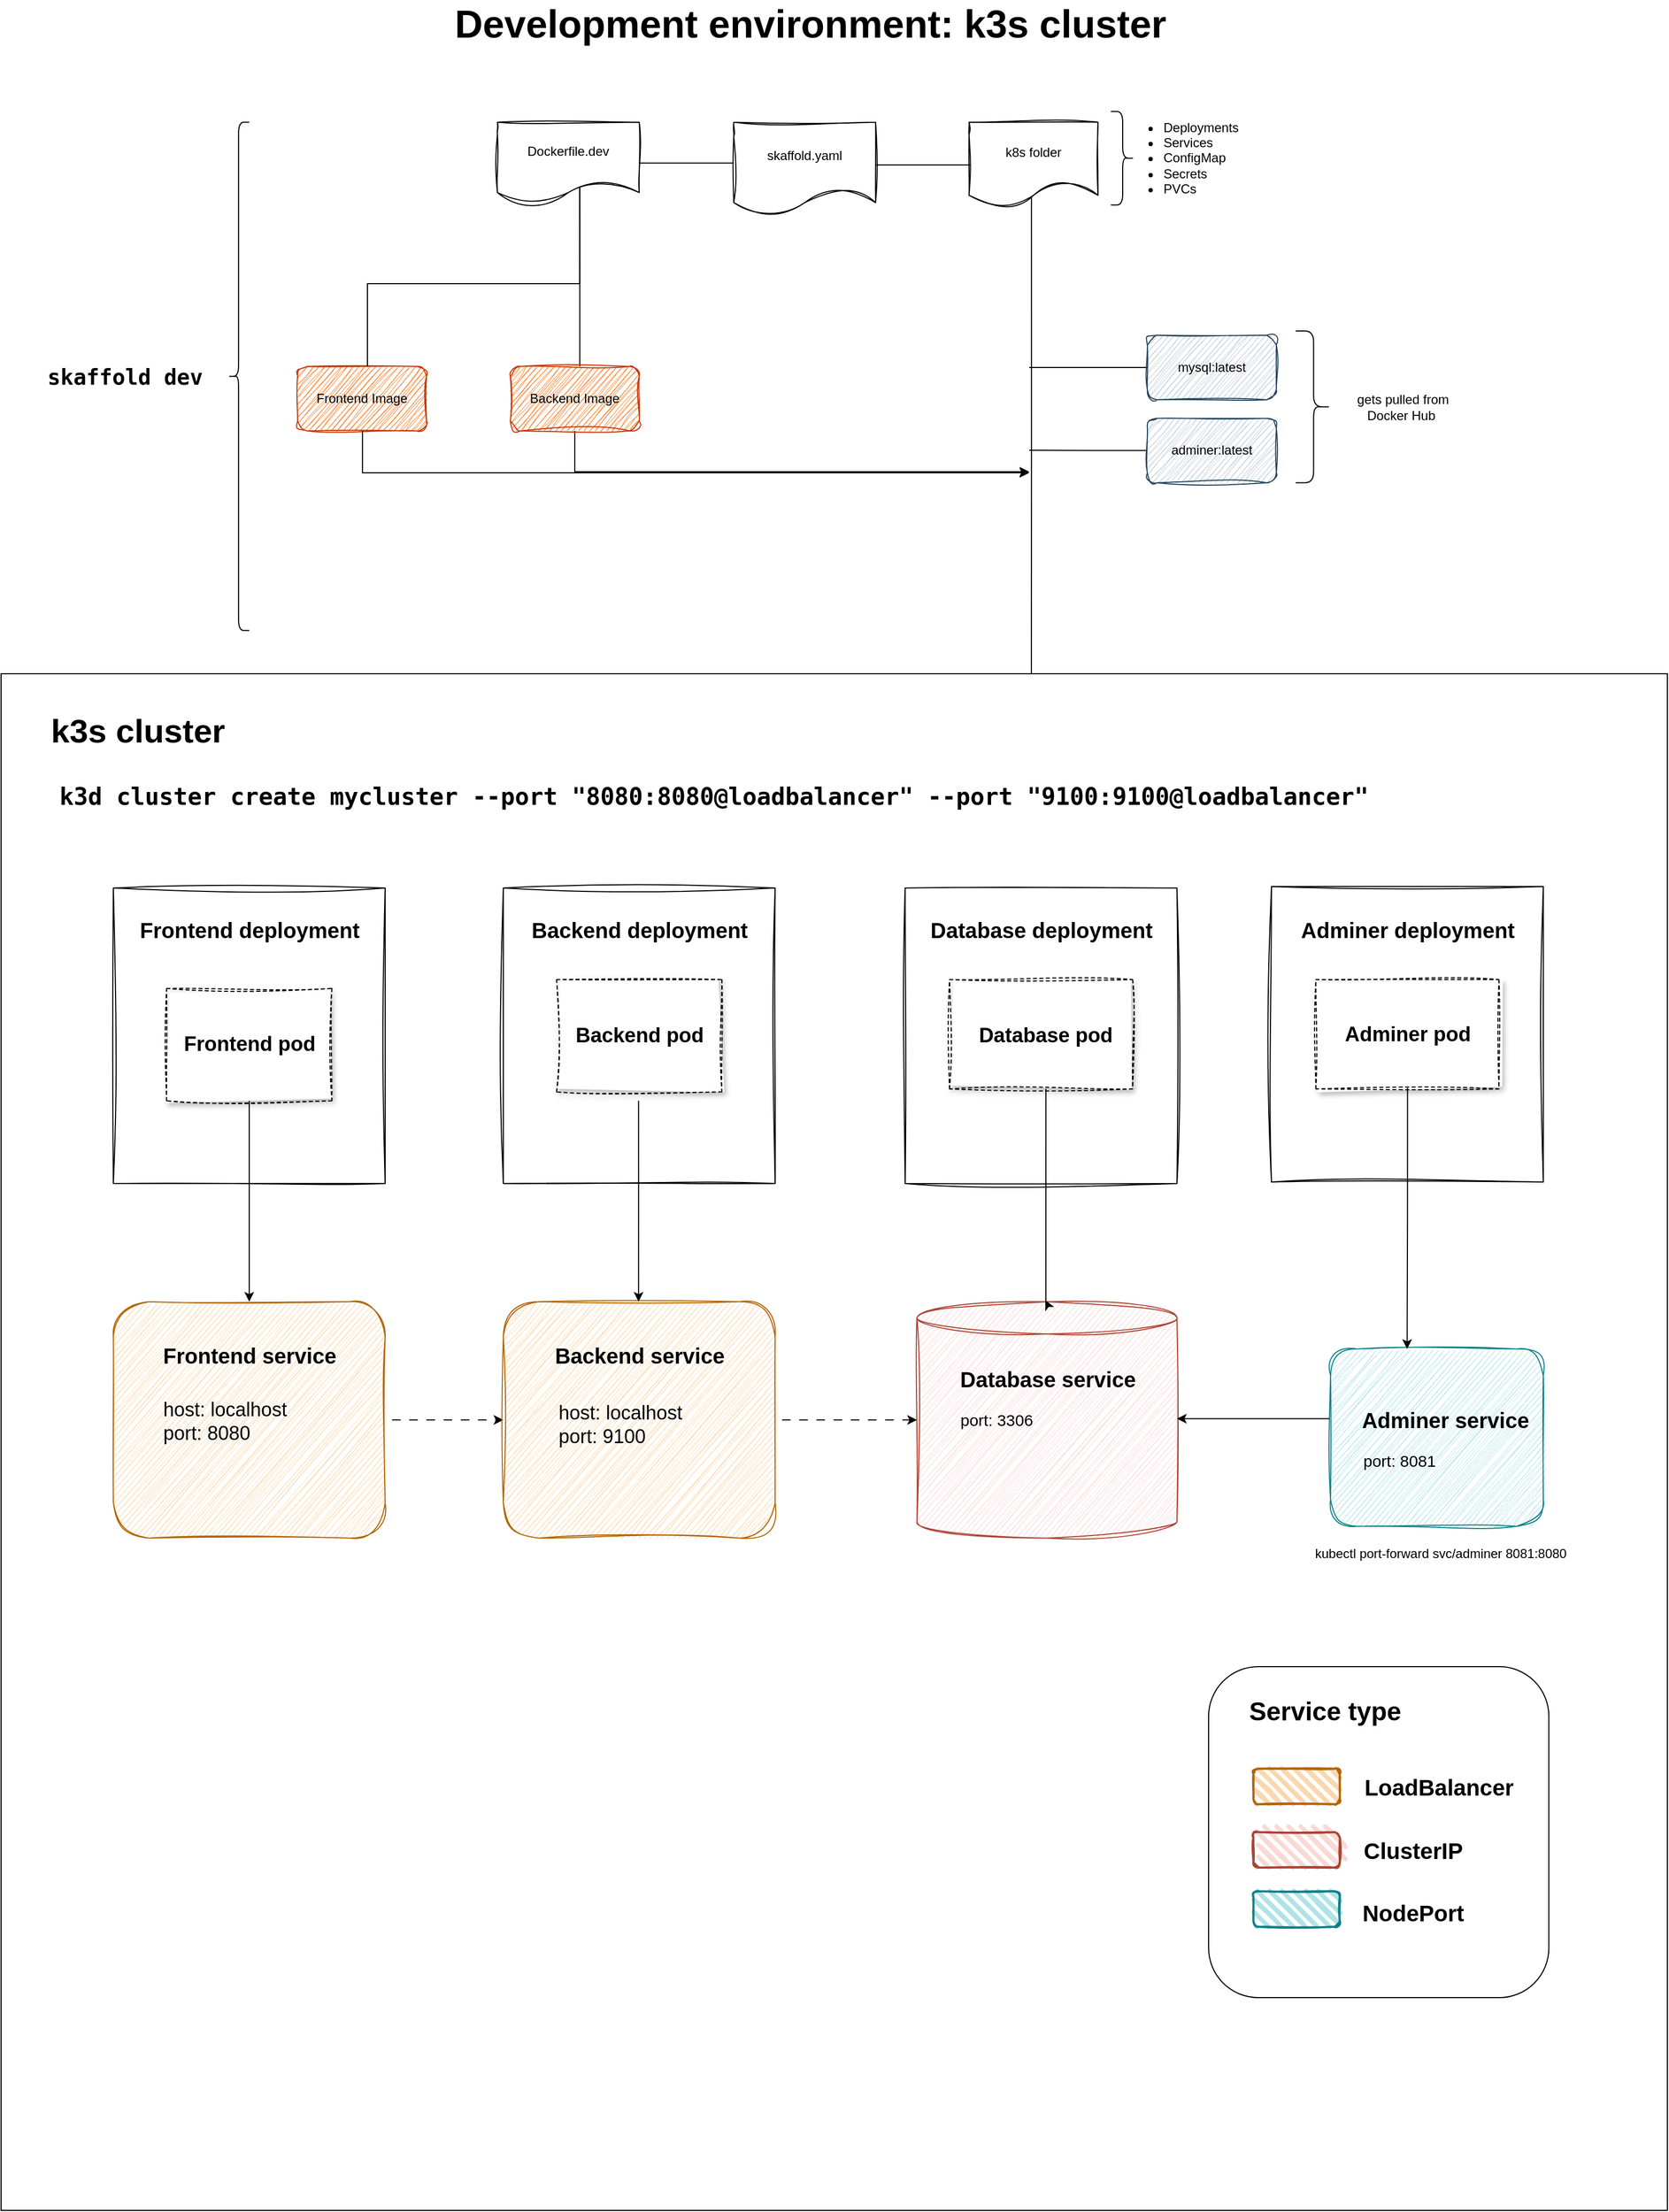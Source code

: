<mxfile version="24.8.4">
  <diagram id="C5RBs43oDa-KdzZeNtuy" name="Page-1">
    <mxGraphModel dx="2484" dy="1638" grid="1" gridSize="11" guides="1" tooltips="1" connect="1" arrows="1" fold="1" page="1" pageScale="1" pageWidth="6000" pageHeight="3000" math="0" shadow="0">
      <root>
        <mxCell id="WIyWlLk6GJQsqaUBKTNV-0" />
        <mxCell id="WIyWlLk6GJQsqaUBKTNV-1" parent="WIyWlLk6GJQsqaUBKTNV-0" />
        <mxCell id="Td7zW-o2DTwXKr2sYSDe-17" style="edgeStyle=orthogonalEdgeStyle;rounded=0;orthogonalLoop=1;jettySize=auto;html=1;exitX=0.581;exitY=0.788;exitDx=0;exitDy=0;exitPerimeter=0;endArrow=none;endFill=0;" edge="1" parent="WIyWlLk6GJQsqaUBKTNV-1" source="Td7zW-o2DTwXKr2sYSDe-0" target="Td7zW-o2DTwXKr2sYSDe-10">
          <mxGeometry relative="1" as="geometry">
            <mxPoint x="1254.03" y="275.4" as="sourcePoint" />
            <mxPoint x="1246.87" y="440.0" as="targetPoint" />
            <Array as="points">
              <mxPoint x="1243" y="275" />
              <mxPoint x="1243" y="275" />
            </Array>
          </mxGeometry>
        </mxCell>
        <mxCell id="Td7zW-o2DTwXKr2sYSDe-0" value="Dockerfile.dev" style="shape=document;whiteSpace=wrap;html=1;boundedLbl=1;sketch=1;curveFitting=1;jiggle=2;" vertex="1" parent="WIyWlLk6GJQsqaUBKTNV-1">
          <mxGeometry x="1166" y="212.75" width="132" height="77" as="geometry" />
        </mxCell>
        <mxCell id="Td7zW-o2DTwXKr2sYSDe-1" value="skaffold.yaml" style="shape=document;whiteSpace=wrap;html=1;boundedLbl=1;sketch=1;curveFitting=1;jiggle=2;" vertex="1" parent="WIyWlLk6GJQsqaUBKTNV-1">
          <mxGeometry x="1386" y="212.75" width="132" height="88" as="geometry" />
        </mxCell>
        <mxCell id="Td7zW-o2DTwXKr2sYSDe-88" style="edgeStyle=orthogonalEdgeStyle;rounded=0;orthogonalLoop=1;jettySize=auto;html=1;exitX=0.484;exitY=0.86;exitDx=0;exitDy=0;exitPerimeter=0;" edge="1" parent="WIyWlLk6GJQsqaUBKTNV-1" source="Td7zW-o2DTwXKr2sYSDe-2">
          <mxGeometry relative="1" as="geometry">
            <mxPoint x="1663" y="737" as="targetPoint" />
            <Array as="points">
              <mxPoint x="1663" y="517" />
              <mxPoint x="1663" y="517" />
            </Array>
          </mxGeometry>
        </mxCell>
        <mxCell id="Td7zW-o2DTwXKr2sYSDe-2" value="k8s folder" style="shape=document;whiteSpace=wrap;html=1;boundedLbl=1;sketch=1;curveFitting=1;jiggle=2;" vertex="1" parent="WIyWlLk6GJQsqaUBKTNV-1">
          <mxGeometry x="1605" y="212.75" width="120" height="80" as="geometry" />
        </mxCell>
        <mxCell id="Td7zW-o2DTwXKr2sYSDe-4" value="&lt;font style=&quot;font-size: 36px;&quot;&gt;Development environment: k3s cluster&lt;/font&gt;" style="text;strokeColor=none;fillColor=none;html=1;fontSize=32;fontStyle=1;verticalAlign=middle;align=center;" vertex="1" parent="WIyWlLk6GJQsqaUBKTNV-1">
          <mxGeometry x="1286" y="99" width="341" height="44" as="geometry" />
        </mxCell>
        <mxCell id="Td7zW-o2DTwXKr2sYSDe-5" style="edgeStyle=orthogonalEdgeStyle;rounded=0;orthogonalLoop=1;jettySize=auto;html=1;endArrow=none;endFill=0;" edge="1" parent="WIyWlLk6GJQsqaUBKTNV-1" source="Td7zW-o2DTwXKr2sYSDe-0">
          <mxGeometry relative="1" as="geometry">
            <mxPoint x="1386" y="250.75" as="targetPoint" />
          </mxGeometry>
        </mxCell>
        <mxCell id="Td7zW-o2DTwXKr2sYSDe-6" style="edgeStyle=orthogonalEdgeStyle;rounded=0;orthogonalLoop=1;jettySize=auto;html=1;endArrow=none;endFill=0;" edge="1" parent="WIyWlLk6GJQsqaUBKTNV-1">
          <mxGeometry relative="1" as="geometry">
            <mxPoint x="1518" y="252.53" as="sourcePoint" />
            <mxPoint x="1606" y="252.53" as="targetPoint" />
          </mxGeometry>
        </mxCell>
        <mxCell id="Td7zW-o2DTwXKr2sYSDe-7" value="" style="shape=curlyBracket;whiteSpace=wrap;html=1;rounded=1;flipH=1;labelPosition=right;verticalLabelPosition=middle;align=left;verticalAlign=middle;" vertex="1" parent="WIyWlLk6GJQsqaUBKTNV-1">
          <mxGeometry x="1737" y="202.75" width="22" height="87" as="geometry" />
        </mxCell>
        <mxCell id="Td7zW-o2DTwXKr2sYSDe-8" value="&lt;ul&gt;&lt;li&gt;Deployments&lt;/li&gt;&lt;li&gt;&lt;span style=&quot;background-color: initial;&quot;&gt;Services&lt;/span&gt;&lt;/li&gt;&lt;li&gt;&lt;span style=&quot;background-color: initial;&quot;&gt;ConfigMap&lt;/span&gt;&lt;/li&gt;&lt;li&gt;&lt;span style=&quot;background-color: initial;&quot;&gt;Secrets&lt;/span&gt;&lt;/li&gt;&lt;li&gt;&lt;span style=&quot;background-color: initial;&quot;&gt;PVCs&lt;/span&gt;&lt;/li&gt;&lt;/ul&gt;" style="text;strokeColor=none;fillColor=none;html=1;whiteSpace=wrap;verticalAlign=middle;overflow=hidden;rounded=0;sketch=1;curveFitting=1;jiggle=2;" vertex="1" parent="WIyWlLk6GJQsqaUBKTNV-1">
          <mxGeometry x="1743.5" y="195" width="132" height="102.5" as="geometry" />
        </mxCell>
        <mxCell id="Td7zW-o2DTwXKr2sYSDe-9" value="Frontend Image" style="rounded=1;whiteSpace=wrap;html=1;sketch=1;curveFitting=1;jiggle=2;fillColor=#fa6800;strokeColor=#C73500;fontColor=#000000;" vertex="1" parent="WIyWlLk6GJQsqaUBKTNV-1">
          <mxGeometry x="980" y="440" width="120" height="60" as="geometry" />
        </mxCell>
        <mxCell id="Td7zW-o2DTwXKr2sYSDe-90" style="edgeStyle=orthogonalEdgeStyle;rounded=0;orthogonalLoop=1;jettySize=auto;html=1;exitX=0.5;exitY=1;exitDx=0;exitDy=0;" edge="1" parent="WIyWlLk6GJQsqaUBKTNV-1" source="Td7zW-o2DTwXKr2sYSDe-10">
          <mxGeometry relative="1" as="geometry">
            <mxPoint x="1661" y="538" as="targetPoint" />
            <Array as="points">
              <mxPoint x="1238" y="538" />
            </Array>
          </mxGeometry>
        </mxCell>
        <mxCell id="Td7zW-o2DTwXKr2sYSDe-107" style="edgeStyle=orthogonalEdgeStyle;rounded=0;orthogonalLoop=1;jettySize=auto;html=1;exitX=1;exitY=0.5;exitDx=0;exitDy=0;" edge="1" parent="WIyWlLk6GJQsqaUBKTNV-1" source="Td7zW-o2DTwXKr2sYSDe-10">
          <mxGeometry relative="1" as="geometry">
            <mxPoint x="1298" y="470.118" as="targetPoint" />
          </mxGeometry>
        </mxCell>
        <mxCell id="Td7zW-o2DTwXKr2sYSDe-10" value="Backend Image" style="rounded=1;whiteSpace=wrap;html=1;sketch=1;curveFitting=1;jiggle=2;fillColor=#fa6800;fontColor=#000000;strokeColor=#C73500;" vertex="1" parent="WIyWlLk6GJQsqaUBKTNV-1">
          <mxGeometry x="1178" y="440" width="120" height="60" as="geometry" />
        </mxCell>
        <mxCell id="Td7zW-o2DTwXKr2sYSDe-110" style="edgeStyle=orthogonalEdgeStyle;rounded=0;orthogonalLoop=1;jettySize=auto;html=1;endArrow=none;endFill=0;jumpSize=0;" edge="1" parent="WIyWlLk6GJQsqaUBKTNV-1">
          <mxGeometry relative="1" as="geometry">
            <mxPoint x="1661" y="441" as="targetPoint" />
            <mxPoint x="1771.0" y="440.955" as="sourcePoint" />
            <Array as="points">
              <mxPoint x="1661" y="440.95" />
            </Array>
          </mxGeometry>
        </mxCell>
        <mxCell id="Td7zW-o2DTwXKr2sYSDe-11" value="mysql:latest" style="rounded=1;whiteSpace=wrap;html=1;sketch=1;curveFitting=1;jiggle=2;fillColor=#bac8d3;strokeColor=#23445d;" vertex="1" parent="WIyWlLk6GJQsqaUBKTNV-1">
          <mxGeometry x="1771.0" y="411" width="120" height="60" as="geometry" />
        </mxCell>
        <mxCell id="Td7zW-o2DTwXKr2sYSDe-13" value="" style="shape=curlyBracket;whiteSpace=wrap;html=1;rounded=1;flipH=1;labelPosition=right;verticalLabelPosition=middle;align=left;verticalAlign=middle;size=0.5;direction=east;" vertex="1" parent="WIyWlLk6GJQsqaUBKTNV-1">
          <mxGeometry x="1909.07" y="407" width="33.25" height="141.25" as="geometry" />
        </mxCell>
        <mxCell id="Td7zW-o2DTwXKr2sYSDe-15" value="gets pulled from Docker Hub&amp;nbsp;" style="text;html=1;align=center;verticalAlign=middle;whiteSpace=wrap;rounded=0;" vertex="1" parent="WIyWlLk6GJQsqaUBKTNV-1">
          <mxGeometry x="1964.57" y="446.62" width="88" height="62" as="geometry" />
        </mxCell>
        <mxCell id="Td7zW-o2DTwXKr2sYSDe-16" style="edgeStyle=orthogonalEdgeStyle;rounded=0;orthogonalLoop=1;jettySize=auto;html=1;exitX=0.58;exitY=0.785;exitDx=0;exitDy=0;exitPerimeter=0;endArrow=none;endFill=0;" edge="1" parent="WIyWlLk6GJQsqaUBKTNV-1" source="Td7zW-o2DTwXKr2sYSDe-0">
          <mxGeometry relative="1" as="geometry">
            <mxPoint x="1045" y="275" as="sourcePoint" />
            <mxPoint x="1045" y="440" as="targetPoint" />
            <Array as="points">
              <mxPoint x="1045" y="363" />
              <mxPoint x="1045" y="363" />
              <mxPoint x="1045" y="429" />
            </Array>
          </mxGeometry>
        </mxCell>
        <mxCell id="Td7zW-o2DTwXKr2sYSDe-20" value="" style="rounded=0;whiteSpace=wrap;html=1;movable=0;resizable=0;rotatable=0;deletable=0;editable=0;locked=1;connectable=0;" vertex="1" parent="WIyWlLk6GJQsqaUBKTNV-1">
          <mxGeometry x="704" y="726" width="1551" height="1430" as="geometry" />
        </mxCell>
        <mxCell id="Td7zW-o2DTwXKr2sYSDe-58" value="&lt;pre&gt;&lt;font style=&quot;font-size: 22px;&quot;&gt;k3d cluster create mycluster --port &quot;8080:8080@loadbalancer&quot; --port &quot;9100:9100@loadbalancer&quot;&amp;nbsp;&lt;/font&gt;&amp;nbsp;&lt;/pre&gt;" style="text;strokeColor=none;fillColor=none;html=1;fontSize=24;fontStyle=1;verticalAlign=middle;align=center;" vertex="1" parent="WIyWlLk6GJQsqaUBKTNV-1">
          <mxGeometry x="781" y="799" width="1199" height="82.5" as="geometry" />
        </mxCell>
        <mxCell id="Td7zW-o2DTwXKr2sYSDe-59" value="" style="rounded=0;whiteSpace=wrap;html=1;sketch=1;curveFitting=1;jiggle=2;" vertex="1" parent="WIyWlLk6GJQsqaUBKTNV-1">
          <mxGeometry x="808.5" y="925.37" width="253" height="275" as="geometry" />
        </mxCell>
        <mxCell id="Td7zW-o2DTwXKr2sYSDe-60" value="Frontend deployment" style="text;strokeColor=none;fillColor=none;html=1;fontSize=20;fontStyle=1;verticalAlign=middle;align=center;" vertex="1" parent="WIyWlLk6GJQsqaUBKTNV-1">
          <mxGeometry x="797.5" y="936.37" width="275" height="55" as="geometry" />
        </mxCell>
        <mxCell id="Td7zW-o2DTwXKr2sYSDe-61" style="edgeStyle=orthogonalEdgeStyle;rounded=0;orthogonalLoop=1;jettySize=auto;html=1;exitX=0.5;exitY=1;exitDx=0;exitDy=0;flowAnimation=0;" edge="1" parent="WIyWlLk6GJQsqaUBKTNV-1" source="Td7zW-o2DTwXKr2sYSDe-62" target="Td7zW-o2DTwXKr2sYSDe-65">
          <mxGeometry relative="1" as="geometry" />
        </mxCell>
        <mxCell id="Td7zW-o2DTwXKr2sYSDe-62" value="" style="rounded=0;whiteSpace=wrap;html=1;dashed=1;glass=0;shadow=1;sketch=1;curveFitting=1;jiggle=2;" vertex="1" parent="WIyWlLk6GJQsqaUBKTNV-1">
          <mxGeometry x="858.06" y="1018.87" width="153.87" height="104.5" as="geometry" />
        </mxCell>
        <mxCell id="Td7zW-o2DTwXKr2sYSDe-63" value="Frontend pod" style="text;strokeColor=none;fillColor=none;html=1;fontSize=19;fontStyle=1;verticalAlign=middle;align=center;" vertex="1" parent="WIyWlLk6GJQsqaUBKTNV-1">
          <mxGeometry x="874.25" y="1054.62" width="121.5" height="33" as="geometry" />
        </mxCell>
        <mxCell id="Td7zW-o2DTwXKr2sYSDe-64" style="edgeStyle=orthogonalEdgeStyle;rounded=0;orthogonalLoop=1;jettySize=auto;html=1;exitX=1;exitY=0.5;exitDx=0;exitDy=0;flowAnimation=1;" edge="1" parent="WIyWlLk6GJQsqaUBKTNV-1" source="Td7zW-o2DTwXKr2sYSDe-65" target="Td7zW-o2DTwXKr2sYSDe-72">
          <mxGeometry relative="1" as="geometry" />
        </mxCell>
        <mxCell id="Td7zW-o2DTwXKr2sYSDe-65" value="" style="rounded=1;whiteSpace=wrap;html=1;sketch=1;curveFitting=1;jiggle=2;fillColor=#fad7ac;strokeColor=#B46504;" vertex="1" parent="WIyWlLk6GJQsqaUBKTNV-1">
          <mxGeometry x="808.5" y="1310.37" width="253" height="220" as="geometry" />
        </mxCell>
        <mxCell id="Td7zW-o2DTwXKr2sYSDe-66" value="Frontend service" style="text;strokeColor=none;fillColor=none;html=1;fontSize=20;fontStyle=1;verticalAlign=middle;align=center;" vertex="1" parent="WIyWlLk6GJQsqaUBKTNV-1">
          <mxGeometry x="797.5" y="1332.37" width="275" height="55" as="geometry" />
        </mxCell>
        <mxCell id="Td7zW-o2DTwXKr2sYSDe-67" value="&lt;font style=&quot;font-size: 18px;&quot;&gt;host: localhost&lt;/font&gt;&lt;div style=&quot;font-size: 18px;&quot;&gt;&lt;font style=&quot;font-size: 18px;&quot;&gt;port: 8080&lt;/font&gt;&lt;/div&gt;" style="text;html=1;align=left;verticalAlign=middle;whiteSpace=wrap;rounded=0;fontSize=15;" vertex="1" parent="WIyWlLk6GJQsqaUBKTNV-1">
          <mxGeometry x="853.46" y="1392.87" width="126.54" height="59.13" as="geometry" />
        </mxCell>
        <mxCell id="Td7zW-o2DTwXKr2sYSDe-68" value="" style="rounded=0;whiteSpace=wrap;html=1;sketch=1;curveFitting=1;jiggle=2;" vertex="1" parent="WIyWlLk6GJQsqaUBKTNV-1">
          <mxGeometry x="1171.5" y="925.37" width="253" height="275" as="geometry" />
        </mxCell>
        <mxCell id="Td7zW-o2DTwXKr2sYSDe-69" value="Backend deployment" style="text;strokeColor=none;fillColor=none;html=1;fontSize=20;fontStyle=1;verticalAlign=middle;align=center;" vertex="1" parent="WIyWlLk6GJQsqaUBKTNV-1">
          <mxGeometry x="1160.5" y="936.37" width="275" height="55" as="geometry" />
        </mxCell>
        <mxCell id="Td7zW-o2DTwXKr2sYSDe-70" value="" style="rounded=0;whiteSpace=wrap;html=1;dashed=1;glass=0;shadow=1;sketch=1;curveFitting=1;jiggle=2;" vertex="1" parent="WIyWlLk6GJQsqaUBKTNV-1">
          <mxGeometry x="1221.06" y="1010.62" width="153.87" height="104.5" as="geometry" />
        </mxCell>
        <mxCell id="Td7zW-o2DTwXKr2sYSDe-71" value="Backend pod" style="text;strokeColor=none;fillColor=none;html=1;fontSize=19;fontStyle=1;verticalAlign=middle;align=center;" vertex="1" parent="WIyWlLk6GJQsqaUBKTNV-1">
          <mxGeometry x="1237.25" y="1046.37" width="121.5" height="33" as="geometry" />
        </mxCell>
        <mxCell id="Td7zW-o2DTwXKr2sYSDe-72" value="" style="rounded=1;whiteSpace=wrap;html=1;sketch=1;curveFitting=1;jiggle=2;fillColor=#FAD7AC;strokeColor=#B46504;" vertex="1" parent="WIyWlLk6GJQsqaUBKTNV-1">
          <mxGeometry x="1171.5" y="1310.37" width="253" height="220" as="geometry" />
        </mxCell>
        <mxCell id="Td7zW-o2DTwXKr2sYSDe-73" value="Backend service" style="text;strokeColor=none;fillColor=none;html=1;fontSize=20;fontStyle=1;verticalAlign=middle;align=center;" vertex="1" parent="WIyWlLk6GJQsqaUBKTNV-1">
          <mxGeometry x="1160.5" y="1332.37" width="275" height="55" as="geometry" />
        </mxCell>
        <mxCell id="Td7zW-o2DTwXKr2sYSDe-74" value="host: localhost&lt;div style=&quot;font-size: 18px;&quot;&gt;port: 9100&lt;/div&gt;" style="text;html=1;align=left;verticalAlign=middle;whiteSpace=wrap;rounded=0;fontSize=18;" vertex="1" parent="WIyWlLk6GJQsqaUBKTNV-1">
          <mxGeometry x="1220.75" y="1398.37" width="138" height="53.63" as="geometry" />
        </mxCell>
        <mxCell id="Td7zW-o2DTwXKr2sYSDe-75" style="edgeStyle=orthogonalEdgeStyle;rounded=0;orthogonalLoop=1;jettySize=auto;html=1;exitX=0.5;exitY=1;exitDx=0;exitDy=0;flowAnimation=0;" edge="1" parent="WIyWlLk6GJQsqaUBKTNV-1">
          <mxGeometry relative="1" as="geometry">
            <mxPoint x="1297.37" y="1123.37" as="sourcePoint" />
            <mxPoint x="1297.37" y="1310.37" as="targetPoint" />
            <Array as="points">
              <mxPoint x="1297.37" y="1211.37" />
              <mxPoint x="1297.37" y="1211.37" />
            </Array>
          </mxGeometry>
        </mxCell>
        <mxCell id="Td7zW-o2DTwXKr2sYSDe-76" value="" style="rounded=0;whiteSpace=wrap;html=1;sketch=1;curveFitting=1;jiggle=2;" vertex="1" parent="WIyWlLk6GJQsqaUBKTNV-1">
          <mxGeometry x="1545.5" y="925.37" width="253" height="275" as="geometry" />
        </mxCell>
        <mxCell id="Td7zW-o2DTwXKr2sYSDe-77" value="Database deployment" style="text;strokeColor=none;fillColor=none;html=1;fontSize=20;fontStyle=1;verticalAlign=middle;align=center;" vertex="1" parent="WIyWlLk6GJQsqaUBKTNV-1">
          <mxGeometry x="1534.5" y="936.37" width="275" height="55" as="geometry" />
        </mxCell>
        <mxCell id="Td7zW-o2DTwXKr2sYSDe-78" value="" style="rounded=0;whiteSpace=wrap;html=1;dashed=1;glass=0;shadow=1;sketch=1;curveFitting=1;jiggle=2;" vertex="1" parent="WIyWlLk6GJQsqaUBKTNV-1">
          <mxGeometry x="1586.79" y="1010.62" width="170.43" height="101.75" as="geometry" />
        </mxCell>
        <mxCell id="Td7zW-o2DTwXKr2sYSDe-79" value="Database pod" style="text;strokeColor=none;fillColor=none;html=1;fontSize=19;fontStyle=1;verticalAlign=middle;align=center;" vertex="1" parent="WIyWlLk6GJQsqaUBKTNV-1">
          <mxGeometry x="1615.5" y="1046.37" width="121.5" height="33" as="geometry" />
        </mxCell>
        <mxCell id="Td7zW-o2DTwXKr2sYSDe-80" value="" style="shape=cylinder3;whiteSpace=wrap;html=1;boundedLbl=1;backgroundOutline=1;size=15;sketch=1;curveFitting=1;jiggle=2;fillColor=#fad9d5;strokeColor=#ae4132;" vertex="1" parent="WIyWlLk6GJQsqaUBKTNV-1">
          <mxGeometry x="1556.5" y="1310.37" width="242" height="220" as="geometry" />
        </mxCell>
        <mxCell id="Td7zW-o2DTwXKr2sYSDe-81" value="Database service" style="text;strokeColor=none;fillColor=none;html=1;fontSize=20;fontStyle=1;verticalAlign=middle;align=center;" vertex="1" parent="WIyWlLk6GJQsqaUBKTNV-1">
          <mxGeometry x="1540" y="1354.37" width="275" height="55" as="geometry" />
        </mxCell>
        <mxCell id="Td7zW-o2DTwXKr2sYSDe-82" style="edgeStyle=orthogonalEdgeStyle;rounded=0;orthogonalLoop=1;jettySize=auto;html=1;exitX=0.5;exitY=1;exitDx=0;exitDy=0;flowAnimation=0;" edge="1" parent="WIyWlLk6GJQsqaUBKTNV-1">
          <mxGeometry relative="1" as="geometry">
            <mxPoint x="1676.54" y="1112.33" as="sourcePoint" />
            <mxPoint x="1676" y="1309" as="targetPoint" />
            <Array as="points">
              <mxPoint x="1676" y="1310" />
              <mxPoint x="1676" y="1310" />
            </Array>
          </mxGeometry>
        </mxCell>
        <mxCell id="Td7zW-o2DTwXKr2sYSDe-83" style="edgeStyle=orthogonalEdgeStyle;rounded=0;orthogonalLoop=1;jettySize=auto;html=1;entryX=0;entryY=0.5;entryDx=0;entryDy=0;entryPerimeter=0;flowAnimation=1;" edge="1" parent="WIyWlLk6GJQsqaUBKTNV-1" source="Td7zW-o2DTwXKr2sYSDe-72" target="Td7zW-o2DTwXKr2sYSDe-80">
          <mxGeometry relative="1" as="geometry" />
        </mxCell>
        <mxCell id="Td7zW-o2DTwXKr2sYSDe-84" value="&lt;font style=&quot;font-size: 31px;&quot;&gt;k3s cluster&lt;/font&gt;" style="text;strokeColor=none;fillColor=none;html=1;fontSize=24;fontStyle=1;verticalAlign=middle;align=center;" vertex="1" parent="WIyWlLk6GJQsqaUBKTNV-1">
          <mxGeometry x="781.0" y="759" width="100" height="40" as="geometry" />
        </mxCell>
        <mxCell id="Td7zW-o2DTwXKr2sYSDe-91" style="edgeStyle=orthogonalEdgeStyle;rounded=0;orthogonalLoop=1;jettySize=auto;html=1;exitX=0.5;exitY=1;exitDx=0;exitDy=0;" edge="1" parent="WIyWlLk6GJQsqaUBKTNV-1">
          <mxGeometry relative="1" as="geometry">
            <mxPoint x="1040.4" y="500" as="sourcePoint" />
            <mxPoint x="1661" y="539" as="targetPoint" />
            <Array as="points">
              <mxPoint x="1040" y="539" />
            </Array>
          </mxGeometry>
        </mxCell>
        <mxCell id="Td7zW-o2DTwXKr2sYSDe-92" value="" style="rounded=0;whiteSpace=wrap;html=1;sketch=1;curveFitting=1;jiggle=2;" vertex="1" parent="WIyWlLk6GJQsqaUBKTNV-1">
          <mxGeometry x="1886.5" y="924" width="253" height="275" as="geometry" />
        </mxCell>
        <mxCell id="Td7zW-o2DTwXKr2sYSDe-93" value="Adminer deployment" style="text;strokeColor=none;fillColor=none;html=1;fontSize=20;fontStyle=1;verticalAlign=middle;align=center;" vertex="1" parent="WIyWlLk6GJQsqaUBKTNV-1">
          <mxGeometry x="1875.5" y="936.37" width="275" height="55" as="geometry" />
        </mxCell>
        <mxCell id="Td7zW-o2DTwXKr2sYSDe-94" value="" style="rounded=0;whiteSpace=wrap;html=1;dashed=1;glass=0;shadow=1;sketch=1;curveFitting=1;jiggle=2;" vertex="1" parent="WIyWlLk6GJQsqaUBKTNV-1">
          <mxGeometry x="1927.78" y="1010.62" width="170.43" height="101.75" as="geometry" />
        </mxCell>
        <mxCell id="Td7zW-o2DTwXKr2sYSDe-95" value="Adminer pod" style="text;strokeColor=none;fillColor=none;html=1;fontSize=19;fontStyle=1;verticalAlign=middle;align=center;" vertex="1" parent="WIyWlLk6GJQsqaUBKTNV-1">
          <mxGeometry x="1952.24" y="1045" width="121.5" height="33" as="geometry" />
        </mxCell>
        <mxCell id="Td7zW-o2DTwXKr2sYSDe-96" value="&lt;div style=&quot;font-size: 15px;&quot;&gt;port: 3306&lt;/div&gt;" style="text;html=1;align=left;verticalAlign=middle;whiteSpace=wrap;rounded=0;fontSize=15;" vertex="1" parent="WIyWlLk6GJQsqaUBKTNV-1">
          <mxGeometry x="1595" y="1392.87" width="71.5" height="55" as="geometry" />
        </mxCell>
        <mxCell id="Td7zW-o2DTwXKr2sYSDe-97" value="" style="rounded=1;whiteSpace=wrap;html=1;sketch=1;curveFitting=1;jiggle=2;fillColor=#b0e3e6;strokeColor=#0e8088;" vertex="1" parent="WIyWlLk6GJQsqaUBKTNV-1">
          <mxGeometry x="1941.5" y="1354.37" width="198" height="165" as="geometry" />
        </mxCell>
        <mxCell id="Td7zW-o2DTwXKr2sYSDe-99" value="Adminer service" style="text;strokeColor=none;fillColor=none;html=1;fontSize=20;fontStyle=1;verticalAlign=middle;align=center;" vertex="1" parent="WIyWlLk6GJQsqaUBKTNV-1">
          <mxGeometry x="1951.11" y="1396.31" width="193.57" height="48.13" as="geometry" />
        </mxCell>
        <mxCell id="Td7zW-o2DTwXKr2sYSDe-109" style="edgeStyle=orthogonalEdgeStyle;rounded=0;orthogonalLoop=1;jettySize=auto;html=1;endArrow=none;endFill=0;" edge="1" parent="WIyWlLk6GJQsqaUBKTNV-1" source="Td7zW-o2DTwXKr2sYSDe-101">
          <mxGeometry relative="1" as="geometry">
            <mxPoint x="1661" y="518" as="targetPoint" />
            <Array as="points">
              <mxPoint x="1717" y="518" />
              <mxPoint x="1661" y="518" />
            </Array>
          </mxGeometry>
        </mxCell>
        <mxCell id="Td7zW-o2DTwXKr2sYSDe-101" value="adminer:latest" style="rounded=1;whiteSpace=wrap;html=1;sketch=1;curveFitting=1;jiggle=2;fillColor=#bac8d3;strokeColor=#23445d;" vertex="1" parent="WIyWlLk6GJQsqaUBKTNV-1">
          <mxGeometry x="1771.0" y="488.25" width="120" height="60" as="geometry" />
        </mxCell>
        <mxCell id="Td7zW-o2DTwXKr2sYSDe-105" style="edgeStyle=orthogonalEdgeStyle;rounded=0;orthogonalLoop=1;jettySize=auto;html=1;exitX=0.5;exitY=1;exitDx=0;exitDy=0;" edge="1" parent="WIyWlLk6GJQsqaUBKTNV-1" source="Td7zW-o2DTwXKr2sYSDe-84" target="Td7zW-o2DTwXKr2sYSDe-84">
          <mxGeometry relative="1" as="geometry" />
        </mxCell>
        <mxCell id="Td7zW-o2DTwXKr2sYSDe-112" value="" style="shape=curlyBracket;whiteSpace=wrap;html=1;rounded=1;labelPosition=left;verticalLabelPosition=middle;align=right;verticalAlign=middle;" vertex="1" parent="WIyWlLk6GJQsqaUBKTNV-1">
          <mxGeometry x="915.06" y="212.75" width="20" height="473" as="geometry" />
        </mxCell>
        <mxCell id="Td7zW-o2DTwXKr2sYSDe-114" value="&lt;pre style=&quot;font-size: 20px;&quot;&gt;&lt;b&gt;skaffold dev&lt;/b&gt;&lt;/pre&gt;" style="text;html=1;align=center;verticalAlign=middle;whiteSpace=wrap;rounded=0;fontFamily=Helvetica;fontSize=20;" vertex="1" parent="WIyWlLk6GJQsqaUBKTNV-1">
          <mxGeometry x="748" y="432.75" width="143" height="33" as="geometry" />
        </mxCell>
        <mxCell id="Td7zW-o2DTwXKr2sYSDe-121" style="edgeStyle=orthogonalEdgeStyle;rounded=0;orthogonalLoop=1;jettySize=auto;html=1;exitX=0.541;exitY=0.99;exitDx=0;exitDy=0;flowAnimation=0;entryX=0.5;entryY=0;entryDx=0;entryDy=0;exitPerimeter=0;" edge="1" parent="WIyWlLk6GJQsqaUBKTNV-1">
          <mxGeometry relative="1" as="geometry">
            <mxPoint x="2013.143" y="1111.352" as="sourcePoint" />
            <mxPoint x="2012.73" y="1354.37" as="targetPoint" />
            <Array as="points">
              <mxPoint x="2013.16" y="1232" />
              <mxPoint x="2013.16" y="1232" />
            </Array>
          </mxGeometry>
        </mxCell>
        <mxCell id="Td7zW-o2DTwXKr2sYSDe-122" style="edgeStyle=orthogonalEdgeStyle;rounded=0;orthogonalLoop=1;jettySize=auto;html=1;exitX=-0.006;exitY=0.393;exitDx=0;exitDy=0;exitPerimeter=0;" edge="1" parent="WIyWlLk6GJQsqaUBKTNV-1" source="Td7zW-o2DTwXKr2sYSDe-97" target="Td7zW-o2DTwXKr2sYSDe-80">
          <mxGeometry relative="1" as="geometry">
            <mxPoint x="1914" y="1420" as="sourcePoint" />
            <mxPoint x="1798.5" y="1421.1" as="targetPoint" />
            <Array as="points">
              <mxPoint x="1903" y="1419" />
              <mxPoint x="1903" y="1419" />
            </Array>
          </mxGeometry>
        </mxCell>
        <mxCell id="Td7zW-o2DTwXKr2sYSDe-124" value="&lt;div style=&quot;font-size: 15px;&quot;&gt;port: 8081&lt;/div&gt;" style="text;html=1;align=left;verticalAlign=middle;whiteSpace=wrap;rounded=0;fontSize=15;" vertex="1" parent="WIyWlLk6GJQsqaUBKTNV-1">
          <mxGeometry x="1970.07" y="1430" width="77" height="55" as="geometry" />
        </mxCell>
        <mxCell id="Td7zW-o2DTwXKr2sYSDe-128" value="" style="rounded=1;whiteSpace=wrap;html=1;" vertex="1" parent="WIyWlLk6GJQsqaUBKTNV-1">
          <mxGeometry x="1827.97" y="1650" width="316.71" height="308" as="geometry" />
        </mxCell>
        <mxCell id="Td7zW-o2DTwXKr2sYSDe-129" value="" style="rounded=1;whiteSpace=wrap;html=1;strokeWidth=2;fillWeight=4;hachureGap=8;hachureAngle=45;fillColor=#FAD7AC;sketch=1;strokeColor=#B46504;" vertex="1" parent="WIyWlLk6GJQsqaUBKTNV-1">
          <mxGeometry x="1869.68" y="1745" width="80.43" height="33" as="geometry" />
        </mxCell>
        <mxCell id="Td7zW-o2DTwXKr2sYSDe-130" value="LoadBalancer" style="text;strokeColor=none;fillColor=none;html=1;fontSize=21;fontStyle=1;verticalAlign=middle;align=center;" vertex="1" parent="WIyWlLk6GJQsqaUBKTNV-1">
          <mxGeometry x="1974.18" y="1741.25" width="135.79" height="40.5" as="geometry" />
        </mxCell>
        <mxCell id="Td7zW-o2DTwXKr2sYSDe-131" value="Service type" style="text;strokeColor=none;fillColor=none;html=1;fontSize=24;fontStyle=1;verticalAlign=middle;align=center;" vertex="1" parent="WIyWlLk6GJQsqaUBKTNV-1">
          <mxGeometry x="1869.68" y="1672" width="132" height="40" as="geometry" />
        </mxCell>
        <mxCell id="Td7zW-o2DTwXKr2sYSDe-133" value="" style="rounded=1;whiteSpace=wrap;html=1;strokeWidth=2;fillWeight=4;hachureGap=8;hachureAngle=45;fillColor=#fad9d5;sketch=1;strokeColor=#ae4132;" vertex="1" parent="WIyWlLk6GJQsqaUBKTNV-1">
          <mxGeometry x="1869.68" y="1804" width="80.43" height="33" as="geometry" />
        </mxCell>
        <mxCell id="Td7zW-o2DTwXKr2sYSDe-134" value="ClusterIP" style="text;strokeColor=none;fillColor=none;html=1;fontSize=21;fontStyle=1;verticalAlign=middle;align=center;" vertex="1" parent="WIyWlLk6GJQsqaUBKTNV-1">
          <mxGeometry x="1950.11" y="1800.25" width="135.79" height="40.5" as="geometry" />
        </mxCell>
        <mxCell id="Td7zW-o2DTwXKr2sYSDe-136" value="" style="rounded=1;whiteSpace=wrap;html=1;strokeWidth=2;fillWeight=4;hachureGap=8;hachureAngle=45;fillColor=#b0e3e6;sketch=1;strokeColor=#0e8088;" vertex="1" parent="WIyWlLk6GJQsqaUBKTNV-1">
          <mxGeometry x="1869.68" y="1859" width="80.43" height="33" as="geometry" />
        </mxCell>
        <mxCell id="Td7zW-o2DTwXKr2sYSDe-137" value="NodePort" style="text;strokeColor=none;fillColor=none;html=1;fontSize=21;fontStyle=1;verticalAlign=middle;align=center;" vertex="1" parent="WIyWlLk6GJQsqaUBKTNV-1">
          <mxGeometry x="1950.11" y="1859" width="135.79" height="40.5" as="geometry" />
        </mxCell>
        <mxCell id="Td7zW-o2DTwXKr2sYSDe-141" value="&amp;nbsp;kubectl port-forward svc/adminer 8081:8080" style="text;html=1;align=center;verticalAlign=middle;whiteSpace=wrap;rounded=0;" vertex="1" parent="WIyWlLk6GJQsqaUBKTNV-1">
          <mxGeometry x="1915.58" y="1530.37" width="253" height="30" as="geometry" />
        </mxCell>
      </root>
    </mxGraphModel>
  </diagram>
</mxfile>
